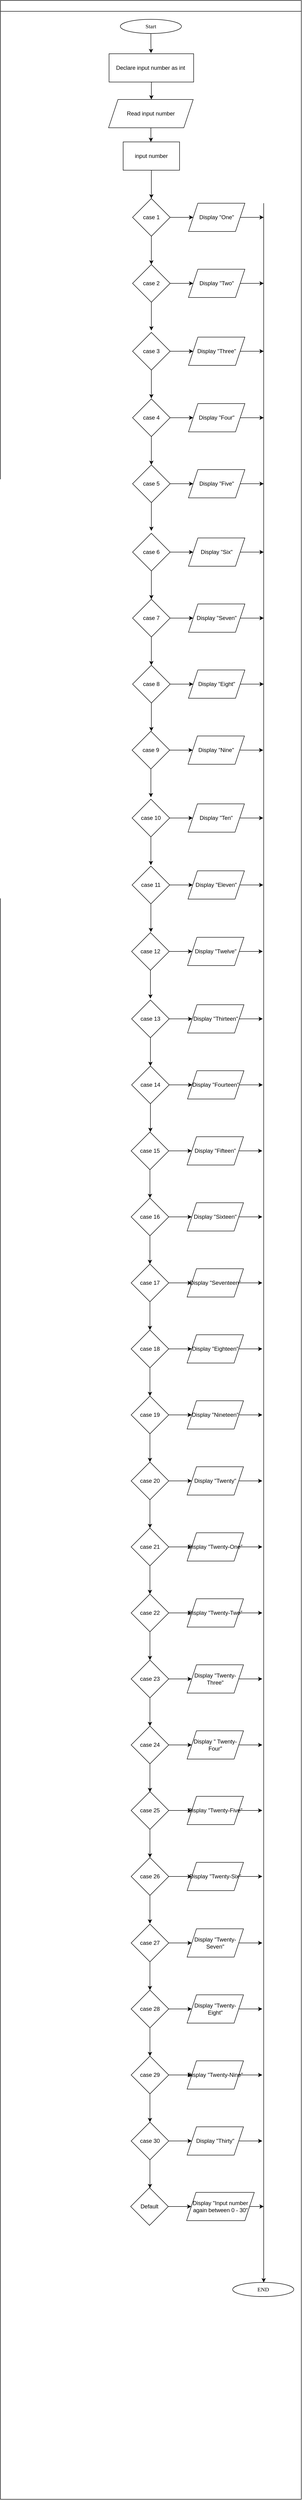 <mxfile version="25.0.1">
  <diagram id="C5RBs43oDa-KdzZeNtuy" name="Page-1">
    <mxGraphModel dx="1498" dy="367" grid="1" gridSize="10" guides="1" tooltips="1" connect="1" arrows="1" fold="1" page="1" pageScale="1" pageWidth="827" pageHeight="1169" math="0" shadow="0">
      <root>
        <mxCell id="WIyWlLk6GJQsqaUBKTNV-0" />
        <mxCell id="WIyWlLk6GJQsqaUBKTNV-1" parent="WIyWlLk6GJQsqaUBKTNV-0" />
        <mxCell id="mvioNwK95yMqdUQ73LqQ-36" value="" style="swimlane;fontFamily=Sarabun;fontSource=https%3A%2F%2Ffonts.googleapis.com%2Fcss%3Ffamily%3DSarabun;" parent="WIyWlLk6GJQsqaUBKTNV-1" vertex="1">
          <mxGeometry x="-740" y="60" width="640" height="5300" as="geometry" />
        </mxCell>
        <mxCell id="mvioNwK95yMqdUQ73LqQ-35" value="&lt;font data-font-src=&quot;https://fonts.googleapis.com/css?family=Sarabun&quot; face=&quot;Sarabun&quot;&gt;Start&lt;/font&gt;" style="ellipse;whiteSpace=wrap;html=1;" parent="mvioNwK95yMqdUQ73LqQ-36" vertex="1">
          <mxGeometry x="255" y="40" width="130" height="30" as="geometry" />
        </mxCell>
        <mxCell id="QNhVIbcrn-Icenjs99R--4" style="edgeStyle=orthogonalEdgeStyle;rounded=0;orthogonalLoop=1;jettySize=auto;html=1;entryX=0.473;entryY=0.019;entryDx=0;entryDy=0;entryPerimeter=0;" parent="mvioNwK95yMqdUQ73LqQ-36" source="mvioNwK95yMqdUQ73LqQ-35" edge="1">
          <mxGeometry relative="1" as="geometry">
            <mxPoint x="320.33" y="111.71" as="targetPoint" />
          </mxGeometry>
        </mxCell>
        <mxCell id="kYYREl6K7aGs1Ha_kW6N-2" style="edgeStyle=orthogonalEdgeStyle;rounded=0;orthogonalLoop=1;jettySize=auto;html=1;" edge="1" parent="mvioNwK95yMqdUQ73LqQ-36" source="kYYREl6K7aGs1Ha_kW6N-0">
          <mxGeometry relative="1" as="geometry">
            <mxPoint x="321" y="210" as="targetPoint" />
          </mxGeometry>
        </mxCell>
        <mxCell id="kYYREl6K7aGs1Ha_kW6N-0" value="Declare input number as int&amp;nbsp;" style="rounded=0;whiteSpace=wrap;html=1;" vertex="1" parent="mvioNwK95yMqdUQ73LqQ-36">
          <mxGeometry x="231" y="113" width="180" height="60" as="geometry" />
        </mxCell>
        <mxCell id="kYYREl6K7aGs1Ha_kW6N-6" style="edgeStyle=orthogonalEdgeStyle;rounded=0;orthogonalLoop=1;jettySize=auto;html=1;" edge="1" parent="mvioNwK95yMqdUQ73LqQ-36" source="kYYREl6K7aGs1Ha_kW6N-1">
          <mxGeometry relative="1" as="geometry">
            <mxPoint x="320" y="300" as="targetPoint" />
          </mxGeometry>
        </mxCell>
        <mxCell id="kYYREl6K7aGs1Ha_kW6N-1" value="Read input number" style="shape=parallelogram;perimeter=parallelogramPerimeter;whiteSpace=wrap;html=1;fixedSize=1;" vertex="1" parent="mvioNwK95yMqdUQ73LqQ-36">
          <mxGeometry x="230" y="210" width="180" height="60" as="geometry" />
        </mxCell>
        <mxCell id="kYYREl6K7aGs1Ha_kW6N-8" style="edgeStyle=orthogonalEdgeStyle;rounded=0;orthogonalLoop=1;jettySize=auto;html=1;" edge="1" parent="mvioNwK95yMqdUQ73LqQ-36" source="kYYREl6K7aGs1Ha_kW6N-3">
          <mxGeometry relative="1" as="geometry">
            <mxPoint x="321" y="560" as="targetPoint" />
          </mxGeometry>
        </mxCell>
        <mxCell id="kYYREl6K7aGs1Ha_kW6N-9" style="edgeStyle=orthogonalEdgeStyle;rounded=0;orthogonalLoop=1;jettySize=auto;html=1;" edge="1" parent="mvioNwK95yMqdUQ73LqQ-36" source="kYYREl6K7aGs1Ha_kW6N-3">
          <mxGeometry relative="1" as="geometry">
            <mxPoint x="410" y="460" as="targetPoint" />
          </mxGeometry>
        </mxCell>
        <mxCell id="kYYREl6K7aGs1Ha_kW6N-3" value="case 1" style="rhombus;whiteSpace=wrap;html=1;" vertex="1" parent="mvioNwK95yMqdUQ73LqQ-36">
          <mxGeometry x="281" y="420" width="80" height="80" as="geometry" />
        </mxCell>
        <mxCell id="kYYREl6K7aGs1Ha_kW6N-10" style="edgeStyle=orthogonalEdgeStyle;rounded=0;orthogonalLoop=1;jettySize=auto;html=1;" edge="1" parent="mvioNwK95yMqdUQ73LqQ-36" source="kYYREl6K7aGs1Ha_kW6N-4">
          <mxGeometry relative="1" as="geometry">
            <mxPoint x="560" y="460" as="targetPoint" />
          </mxGeometry>
        </mxCell>
        <mxCell id="kYYREl6K7aGs1Ha_kW6N-4" value="Display &quot;One&quot;" style="shape=parallelogram;perimeter=parallelogramPerimeter;whiteSpace=wrap;html=1;fixedSize=1;" vertex="1" parent="mvioNwK95yMqdUQ73LqQ-36">
          <mxGeometry x="400" y="430" width="120" height="60" as="geometry" />
        </mxCell>
        <mxCell id="kYYREl6K7aGs1Ha_kW6N-7" style="edgeStyle=orthogonalEdgeStyle;rounded=0;orthogonalLoop=1;jettySize=auto;html=1;" edge="1" parent="mvioNwK95yMqdUQ73LqQ-36" source="kYYREl6K7aGs1Ha_kW6N-5">
          <mxGeometry relative="1" as="geometry">
            <mxPoint x="321" y="420" as="targetPoint" />
          </mxGeometry>
        </mxCell>
        <mxCell id="kYYREl6K7aGs1Ha_kW6N-5" value="input number" style="rounded=0;whiteSpace=wrap;html=1;" vertex="1" parent="mvioNwK95yMqdUQ73LqQ-36">
          <mxGeometry x="261" y="300" width="120" height="60" as="geometry" />
        </mxCell>
        <mxCell id="kYYREl6K7aGs1Ha_kW6N-11" style="edgeStyle=orthogonalEdgeStyle;rounded=0;orthogonalLoop=1;jettySize=auto;html=1;" edge="1" parent="mvioNwK95yMqdUQ73LqQ-36" source="kYYREl6K7aGs1Ha_kW6N-13">
          <mxGeometry relative="1" as="geometry">
            <mxPoint x="321" y="700" as="targetPoint" />
          </mxGeometry>
        </mxCell>
        <mxCell id="kYYREl6K7aGs1Ha_kW6N-12" style="edgeStyle=orthogonalEdgeStyle;rounded=0;orthogonalLoop=1;jettySize=auto;html=1;" edge="1" parent="mvioNwK95yMqdUQ73LqQ-36" source="kYYREl6K7aGs1Ha_kW6N-13">
          <mxGeometry relative="1" as="geometry">
            <mxPoint x="410" y="600" as="targetPoint" />
          </mxGeometry>
        </mxCell>
        <mxCell id="kYYREl6K7aGs1Ha_kW6N-13" value="case 2" style="rhombus;whiteSpace=wrap;html=1;" vertex="1" parent="mvioNwK95yMqdUQ73LqQ-36">
          <mxGeometry x="281" y="560" width="80" height="80" as="geometry" />
        </mxCell>
        <mxCell id="kYYREl6K7aGs1Ha_kW6N-14" style="edgeStyle=orthogonalEdgeStyle;rounded=0;orthogonalLoop=1;jettySize=auto;html=1;" edge="1" parent="mvioNwK95yMqdUQ73LqQ-36" source="kYYREl6K7aGs1Ha_kW6N-15">
          <mxGeometry relative="1" as="geometry">
            <mxPoint x="560" y="600" as="targetPoint" />
          </mxGeometry>
        </mxCell>
        <mxCell id="kYYREl6K7aGs1Ha_kW6N-15" value="Display &quot;Two&quot;" style="shape=parallelogram;perimeter=parallelogramPerimeter;whiteSpace=wrap;html=1;fixedSize=1;" vertex="1" parent="mvioNwK95yMqdUQ73LqQ-36">
          <mxGeometry x="400" y="570" width="120" height="60" as="geometry" />
        </mxCell>
        <mxCell id="kYYREl6K7aGs1Ha_kW6N-16" style="edgeStyle=orthogonalEdgeStyle;rounded=0;orthogonalLoop=1;jettySize=auto;html=1;" edge="1" parent="mvioNwK95yMqdUQ73LqQ-36" source="kYYREl6K7aGs1Ha_kW6N-18">
          <mxGeometry relative="1" as="geometry">
            <mxPoint x="321" y="844" as="targetPoint" />
          </mxGeometry>
        </mxCell>
        <mxCell id="kYYREl6K7aGs1Ha_kW6N-17" style="edgeStyle=orthogonalEdgeStyle;rounded=0;orthogonalLoop=1;jettySize=auto;html=1;" edge="1" parent="mvioNwK95yMqdUQ73LqQ-36" source="kYYREl6K7aGs1Ha_kW6N-18">
          <mxGeometry relative="1" as="geometry">
            <mxPoint x="410" y="744" as="targetPoint" />
          </mxGeometry>
        </mxCell>
        <mxCell id="kYYREl6K7aGs1Ha_kW6N-18" value="case 3" style="rhombus;whiteSpace=wrap;html=1;" vertex="1" parent="mvioNwK95yMqdUQ73LqQ-36">
          <mxGeometry x="281" y="704" width="80" height="80" as="geometry" />
        </mxCell>
        <mxCell id="kYYREl6K7aGs1Ha_kW6N-19" style="edgeStyle=orthogonalEdgeStyle;rounded=0;orthogonalLoop=1;jettySize=auto;html=1;" edge="1" parent="mvioNwK95yMqdUQ73LqQ-36" source="kYYREl6K7aGs1Ha_kW6N-20">
          <mxGeometry relative="1" as="geometry">
            <mxPoint x="560" y="744" as="targetPoint" />
          </mxGeometry>
        </mxCell>
        <mxCell id="kYYREl6K7aGs1Ha_kW6N-20" value="Display &quot;Three&quot;" style="shape=parallelogram;perimeter=parallelogramPerimeter;whiteSpace=wrap;html=1;fixedSize=1;" vertex="1" parent="mvioNwK95yMqdUQ73LqQ-36">
          <mxGeometry x="400" y="714" width="120" height="60" as="geometry" />
        </mxCell>
        <mxCell id="kYYREl6K7aGs1Ha_kW6N-21" style="edgeStyle=orthogonalEdgeStyle;rounded=0;orthogonalLoop=1;jettySize=auto;html=1;" edge="1" parent="mvioNwK95yMqdUQ73LqQ-36" source="kYYREl6K7aGs1Ha_kW6N-23">
          <mxGeometry relative="1" as="geometry">
            <mxPoint x="321" y="985" as="targetPoint" />
          </mxGeometry>
        </mxCell>
        <mxCell id="kYYREl6K7aGs1Ha_kW6N-22" style="edgeStyle=orthogonalEdgeStyle;rounded=0;orthogonalLoop=1;jettySize=auto;html=1;" edge="1" parent="mvioNwK95yMqdUQ73LqQ-36" source="kYYREl6K7aGs1Ha_kW6N-23">
          <mxGeometry relative="1" as="geometry">
            <mxPoint x="410" y="885" as="targetPoint" />
          </mxGeometry>
        </mxCell>
        <mxCell id="kYYREl6K7aGs1Ha_kW6N-23" value="case 4" style="rhombus;whiteSpace=wrap;html=1;" vertex="1" parent="mvioNwK95yMqdUQ73LqQ-36">
          <mxGeometry x="281" y="845" width="80" height="80" as="geometry" />
        </mxCell>
        <mxCell id="kYYREl6K7aGs1Ha_kW6N-24" style="edgeStyle=orthogonalEdgeStyle;rounded=0;orthogonalLoop=1;jettySize=auto;html=1;" edge="1" parent="mvioNwK95yMqdUQ73LqQ-36" source="kYYREl6K7aGs1Ha_kW6N-25">
          <mxGeometry relative="1" as="geometry">
            <mxPoint x="560" y="885" as="targetPoint" />
          </mxGeometry>
        </mxCell>
        <mxCell id="kYYREl6K7aGs1Ha_kW6N-25" value="Display &quot;Four&quot;" style="shape=parallelogram;perimeter=parallelogramPerimeter;whiteSpace=wrap;html=1;fixedSize=1;" vertex="1" parent="mvioNwK95yMqdUQ73LqQ-36">
          <mxGeometry x="400" y="855" width="120" height="60" as="geometry" />
        </mxCell>
        <mxCell id="kYYREl6K7aGs1Ha_kW6N-26" style="edgeStyle=orthogonalEdgeStyle;rounded=0;orthogonalLoop=1;jettySize=auto;html=1;" edge="1" parent="mvioNwK95yMqdUQ73LqQ-36" source="kYYREl6K7aGs1Ha_kW6N-28">
          <mxGeometry relative="1" as="geometry">
            <mxPoint x="321" y="1125" as="targetPoint" />
          </mxGeometry>
        </mxCell>
        <mxCell id="kYYREl6K7aGs1Ha_kW6N-27" style="edgeStyle=orthogonalEdgeStyle;rounded=0;orthogonalLoop=1;jettySize=auto;html=1;" edge="1" parent="mvioNwK95yMqdUQ73LqQ-36" source="kYYREl6K7aGs1Ha_kW6N-28">
          <mxGeometry relative="1" as="geometry">
            <mxPoint x="410" y="1025" as="targetPoint" />
          </mxGeometry>
        </mxCell>
        <mxCell id="kYYREl6K7aGs1Ha_kW6N-28" value="case 5" style="rhombus;whiteSpace=wrap;html=1;" vertex="1" parent="mvioNwK95yMqdUQ73LqQ-36">
          <mxGeometry x="281" y="985" width="80" height="80" as="geometry" />
        </mxCell>
        <mxCell id="kYYREl6K7aGs1Ha_kW6N-29" style="edgeStyle=orthogonalEdgeStyle;rounded=0;orthogonalLoop=1;jettySize=auto;html=1;" edge="1" parent="mvioNwK95yMqdUQ73LqQ-36" source="kYYREl6K7aGs1Ha_kW6N-30">
          <mxGeometry relative="1" as="geometry">
            <mxPoint x="560" y="1025" as="targetPoint" />
          </mxGeometry>
        </mxCell>
        <mxCell id="kYYREl6K7aGs1Ha_kW6N-30" value="Display &quot;Five&quot;" style="shape=parallelogram;perimeter=parallelogramPerimeter;whiteSpace=wrap;html=1;fixedSize=1;" vertex="1" parent="mvioNwK95yMqdUQ73LqQ-36">
          <mxGeometry x="400" y="995" width="120" height="60" as="geometry" />
        </mxCell>
        <mxCell id="kYYREl6K7aGs1Ha_kW6N-31" style="edgeStyle=orthogonalEdgeStyle;rounded=0;orthogonalLoop=1;jettySize=auto;html=1;" edge="1" parent="mvioNwK95yMqdUQ73LqQ-36" source="kYYREl6K7aGs1Ha_kW6N-33">
          <mxGeometry relative="1" as="geometry">
            <mxPoint x="321" y="1270" as="targetPoint" />
          </mxGeometry>
        </mxCell>
        <mxCell id="kYYREl6K7aGs1Ha_kW6N-32" style="edgeStyle=orthogonalEdgeStyle;rounded=0;orthogonalLoop=1;jettySize=auto;html=1;" edge="1" parent="mvioNwK95yMqdUQ73LqQ-36" source="kYYREl6K7aGs1Ha_kW6N-33">
          <mxGeometry relative="1" as="geometry">
            <mxPoint x="410" y="1170" as="targetPoint" />
          </mxGeometry>
        </mxCell>
        <mxCell id="kYYREl6K7aGs1Ha_kW6N-33" value="case 6" style="rhombus;whiteSpace=wrap;html=1;" vertex="1" parent="mvioNwK95yMqdUQ73LqQ-36">
          <mxGeometry x="281" y="1130" width="80" height="80" as="geometry" />
        </mxCell>
        <mxCell id="kYYREl6K7aGs1Ha_kW6N-34" style="edgeStyle=orthogonalEdgeStyle;rounded=0;orthogonalLoop=1;jettySize=auto;html=1;" edge="1" parent="mvioNwK95yMqdUQ73LqQ-36" source="kYYREl6K7aGs1Ha_kW6N-35">
          <mxGeometry relative="1" as="geometry">
            <mxPoint x="560" y="1170" as="targetPoint" />
          </mxGeometry>
        </mxCell>
        <mxCell id="kYYREl6K7aGs1Ha_kW6N-35" value="Display &quot;Six&quot;" style="shape=parallelogram;perimeter=parallelogramPerimeter;whiteSpace=wrap;html=1;fixedSize=1;" vertex="1" parent="mvioNwK95yMqdUQ73LqQ-36">
          <mxGeometry x="400" y="1140" width="120" height="60" as="geometry" />
        </mxCell>
        <mxCell id="kYYREl6K7aGs1Ha_kW6N-36" style="edgeStyle=orthogonalEdgeStyle;rounded=0;orthogonalLoop=1;jettySize=auto;html=1;" edge="1" parent="mvioNwK95yMqdUQ73LqQ-36" source="kYYREl6K7aGs1Ha_kW6N-38">
          <mxGeometry relative="1" as="geometry">
            <mxPoint x="321" y="1410" as="targetPoint" />
          </mxGeometry>
        </mxCell>
        <mxCell id="kYYREl6K7aGs1Ha_kW6N-37" style="edgeStyle=orthogonalEdgeStyle;rounded=0;orthogonalLoop=1;jettySize=auto;html=1;" edge="1" parent="mvioNwK95yMqdUQ73LqQ-36" source="kYYREl6K7aGs1Ha_kW6N-38">
          <mxGeometry relative="1" as="geometry">
            <mxPoint x="410" y="1310" as="targetPoint" />
          </mxGeometry>
        </mxCell>
        <mxCell id="kYYREl6K7aGs1Ha_kW6N-38" value="case 7" style="rhombus;whiteSpace=wrap;html=1;" vertex="1" parent="mvioNwK95yMqdUQ73LqQ-36">
          <mxGeometry x="281" y="1270" width="80" height="80" as="geometry" />
        </mxCell>
        <mxCell id="kYYREl6K7aGs1Ha_kW6N-39" style="edgeStyle=orthogonalEdgeStyle;rounded=0;orthogonalLoop=1;jettySize=auto;html=1;" edge="1" parent="mvioNwK95yMqdUQ73LqQ-36" source="kYYREl6K7aGs1Ha_kW6N-40">
          <mxGeometry relative="1" as="geometry">
            <mxPoint x="560" y="1310" as="targetPoint" />
          </mxGeometry>
        </mxCell>
        <mxCell id="kYYREl6K7aGs1Ha_kW6N-40" value="Display &quot;Seven&quot;" style="shape=parallelogram;perimeter=parallelogramPerimeter;whiteSpace=wrap;html=1;fixedSize=1;" vertex="1" parent="mvioNwK95yMqdUQ73LqQ-36">
          <mxGeometry x="400" y="1280" width="120" height="60" as="geometry" />
        </mxCell>
        <mxCell id="kYYREl6K7aGs1Ha_kW6N-41" style="edgeStyle=orthogonalEdgeStyle;rounded=0;orthogonalLoop=1;jettySize=auto;html=1;" edge="1" parent="mvioNwK95yMqdUQ73LqQ-36" source="kYYREl6K7aGs1Ha_kW6N-43">
          <mxGeometry relative="1" as="geometry">
            <mxPoint x="321" y="1550" as="targetPoint" />
          </mxGeometry>
        </mxCell>
        <mxCell id="kYYREl6K7aGs1Ha_kW6N-42" style="edgeStyle=orthogonalEdgeStyle;rounded=0;orthogonalLoop=1;jettySize=auto;html=1;" edge="1" parent="mvioNwK95yMqdUQ73LqQ-36" source="kYYREl6K7aGs1Ha_kW6N-43">
          <mxGeometry relative="1" as="geometry">
            <mxPoint x="410" y="1450" as="targetPoint" />
          </mxGeometry>
        </mxCell>
        <mxCell id="kYYREl6K7aGs1Ha_kW6N-43" value="case 8" style="rhombus;whiteSpace=wrap;html=1;" vertex="1" parent="mvioNwK95yMqdUQ73LqQ-36">
          <mxGeometry x="281" y="1410" width="80" height="80" as="geometry" />
        </mxCell>
        <mxCell id="kYYREl6K7aGs1Ha_kW6N-44" style="edgeStyle=orthogonalEdgeStyle;rounded=0;orthogonalLoop=1;jettySize=auto;html=1;" edge="1" parent="mvioNwK95yMqdUQ73LqQ-36" source="kYYREl6K7aGs1Ha_kW6N-45">
          <mxGeometry relative="1" as="geometry">
            <mxPoint x="560" y="1450" as="targetPoint" />
          </mxGeometry>
        </mxCell>
        <mxCell id="kYYREl6K7aGs1Ha_kW6N-45" value="Display &quot;Eight&quot;" style="shape=parallelogram;perimeter=parallelogramPerimeter;whiteSpace=wrap;html=1;fixedSize=1;" vertex="1" parent="mvioNwK95yMqdUQ73LqQ-36">
          <mxGeometry x="400" y="1420" width="120" height="60" as="geometry" />
        </mxCell>
        <mxCell id="kYYREl6K7aGs1Ha_kW6N-46" style="edgeStyle=orthogonalEdgeStyle;rounded=0;orthogonalLoop=1;jettySize=auto;html=1;" edge="1" parent="mvioNwK95yMqdUQ73LqQ-36" source="kYYREl6K7aGs1Ha_kW6N-48">
          <mxGeometry relative="1" as="geometry">
            <mxPoint x="320" y="1690" as="targetPoint" />
          </mxGeometry>
        </mxCell>
        <mxCell id="kYYREl6K7aGs1Ha_kW6N-47" style="edgeStyle=orthogonalEdgeStyle;rounded=0;orthogonalLoop=1;jettySize=auto;html=1;" edge="1" parent="mvioNwK95yMqdUQ73LqQ-36" source="kYYREl6K7aGs1Ha_kW6N-48">
          <mxGeometry relative="1" as="geometry">
            <mxPoint x="409" y="1590" as="targetPoint" />
          </mxGeometry>
        </mxCell>
        <mxCell id="kYYREl6K7aGs1Ha_kW6N-48" value="case 9" style="rhombus;whiteSpace=wrap;html=1;" vertex="1" parent="mvioNwK95yMqdUQ73LqQ-36">
          <mxGeometry x="280" y="1550" width="80" height="80" as="geometry" />
        </mxCell>
        <mxCell id="kYYREl6K7aGs1Ha_kW6N-49" style="edgeStyle=orthogonalEdgeStyle;rounded=0;orthogonalLoop=1;jettySize=auto;html=1;" edge="1" parent="mvioNwK95yMqdUQ73LqQ-36" source="kYYREl6K7aGs1Ha_kW6N-50">
          <mxGeometry relative="1" as="geometry">
            <mxPoint x="559" y="1590" as="targetPoint" />
          </mxGeometry>
        </mxCell>
        <mxCell id="kYYREl6K7aGs1Ha_kW6N-50" value="Display &quot;Nine&quot;" style="shape=parallelogram;perimeter=parallelogramPerimeter;whiteSpace=wrap;html=1;fixedSize=1;" vertex="1" parent="mvioNwK95yMqdUQ73LqQ-36">
          <mxGeometry x="399" y="1560" width="120" height="60" as="geometry" />
        </mxCell>
        <mxCell id="kYYREl6K7aGs1Ha_kW6N-111" style="edgeStyle=orthogonalEdgeStyle;rounded=0;orthogonalLoop=1;jettySize=auto;html=1;" edge="1" parent="mvioNwK95yMqdUQ73LqQ-36" source="kYYREl6K7aGs1Ha_kW6N-113">
          <mxGeometry relative="1" as="geometry">
            <mxPoint x="320" y="1976" as="targetPoint" />
          </mxGeometry>
        </mxCell>
        <mxCell id="kYYREl6K7aGs1Ha_kW6N-112" style="edgeStyle=orthogonalEdgeStyle;rounded=0;orthogonalLoop=1;jettySize=auto;html=1;" edge="1" parent="mvioNwK95yMqdUQ73LqQ-36" source="kYYREl6K7aGs1Ha_kW6N-113">
          <mxGeometry relative="1" as="geometry">
            <mxPoint x="409" y="1876" as="targetPoint" />
          </mxGeometry>
        </mxCell>
        <mxCell id="kYYREl6K7aGs1Ha_kW6N-113" value="case 11" style="rhombus;whiteSpace=wrap;html=1;" vertex="1" parent="mvioNwK95yMqdUQ73LqQ-36">
          <mxGeometry x="280" y="1836" width="80" height="80" as="geometry" />
        </mxCell>
        <mxCell id="kYYREl6K7aGs1Ha_kW6N-114" style="edgeStyle=orthogonalEdgeStyle;rounded=0;orthogonalLoop=1;jettySize=auto;html=1;" edge="1" parent="mvioNwK95yMqdUQ73LqQ-36" source="kYYREl6K7aGs1Ha_kW6N-115">
          <mxGeometry relative="1" as="geometry">
            <mxPoint x="559" y="1876" as="targetPoint" />
          </mxGeometry>
        </mxCell>
        <mxCell id="kYYREl6K7aGs1Ha_kW6N-115" value="Display &quot;Eleven&quot;" style="shape=parallelogram;perimeter=parallelogramPerimeter;whiteSpace=wrap;html=1;fixedSize=1;" vertex="1" parent="mvioNwK95yMqdUQ73LqQ-36">
          <mxGeometry x="399" y="1846" width="120" height="60" as="geometry" />
        </mxCell>
        <mxCell id="kYYREl6K7aGs1Ha_kW6N-116" style="edgeStyle=orthogonalEdgeStyle;rounded=0;orthogonalLoop=1;jettySize=auto;html=1;" edge="1" parent="mvioNwK95yMqdUQ73LqQ-36" source="kYYREl6K7aGs1Ha_kW6N-118">
          <mxGeometry relative="1" as="geometry">
            <mxPoint x="319" y="2117" as="targetPoint" />
          </mxGeometry>
        </mxCell>
        <mxCell id="kYYREl6K7aGs1Ha_kW6N-117" style="edgeStyle=orthogonalEdgeStyle;rounded=0;orthogonalLoop=1;jettySize=auto;html=1;" edge="1" parent="mvioNwK95yMqdUQ73LqQ-36" source="kYYREl6K7aGs1Ha_kW6N-118">
          <mxGeometry relative="1" as="geometry">
            <mxPoint x="408" y="2017" as="targetPoint" />
          </mxGeometry>
        </mxCell>
        <mxCell id="kYYREl6K7aGs1Ha_kW6N-118" value="case 12" style="rhombus;whiteSpace=wrap;html=1;" vertex="1" parent="mvioNwK95yMqdUQ73LqQ-36">
          <mxGeometry x="279" y="1977" width="80" height="80" as="geometry" />
        </mxCell>
        <mxCell id="kYYREl6K7aGs1Ha_kW6N-119" style="edgeStyle=orthogonalEdgeStyle;rounded=0;orthogonalLoop=1;jettySize=auto;html=1;" edge="1" parent="mvioNwK95yMqdUQ73LqQ-36" source="kYYREl6K7aGs1Ha_kW6N-120">
          <mxGeometry relative="1" as="geometry">
            <mxPoint x="558" y="2017" as="targetPoint" />
          </mxGeometry>
        </mxCell>
        <mxCell id="kYYREl6K7aGs1Ha_kW6N-120" value="Display &quot;Twelve&quot;" style="shape=parallelogram;perimeter=parallelogramPerimeter;whiteSpace=wrap;html=1;fixedSize=1;" vertex="1" parent="mvioNwK95yMqdUQ73LqQ-36">
          <mxGeometry x="398" y="1987" width="120" height="60" as="geometry" />
        </mxCell>
        <mxCell id="kYYREl6K7aGs1Ha_kW6N-121" style="edgeStyle=orthogonalEdgeStyle;rounded=0;orthogonalLoop=1;jettySize=auto;html=1;" edge="1" parent="mvioNwK95yMqdUQ73LqQ-36" source="kYYREl6K7aGs1Ha_kW6N-123">
          <mxGeometry relative="1" as="geometry">
            <mxPoint x="319" y="2260" as="targetPoint" />
          </mxGeometry>
        </mxCell>
        <mxCell id="kYYREl6K7aGs1Ha_kW6N-122" style="edgeStyle=orthogonalEdgeStyle;rounded=0;orthogonalLoop=1;jettySize=auto;html=1;" edge="1" parent="mvioNwK95yMqdUQ73LqQ-36" source="kYYREl6K7aGs1Ha_kW6N-123">
          <mxGeometry relative="1" as="geometry">
            <mxPoint x="408" y="2160" as="targetPoint" />
          </mxGeometry>
        </mxCell>
        <mxCell id="kYYREl6K7aGs1Ha_kW6N-123" value="case 13" style="rhombus;whiteSpace=wrap;html=1;" vertex="1" parent="mvioNwK95yMqdUQ73LqQ-36">
          <mxGeometry x="279" y="2120" width="80" height="80" as="geometry" />
        </mxCell>
        <mxCell id="kYYREl6K7aGs1Ha_kW6N-124" style="edgeStyle=orthogonalEdgeStyle;rounded=0;orthogonalLoop=1;jettySize=auto;html=1;" edge="1" parent="mvioNwK95yMqdUQ73LqQ-36" source="kYYREl6K7aGs1Ha_kW6N-125">
          <mxGeometry relative="1" as="geometry">
            <mxPoint x="558" y="2160" as="targetPoint" />
          </mxGeometry>
        </mxCell>
        <mxCell id="kYYREl6K7aGs1Ha_kW6N-125" value="Display &quot;Thirteen&quot;" style="shape=parallelogram;perimeter=parallelogramPerimeter;whiteSpace=wrap;html=1;fixedSize=1;" vertex="1" parent="mvioNwK95yMqdUQ73LqQ-36">
          <mxGeometry x="398" y="2130" width="120" height="60" as="geometry" />
        </mxCell>
        <mxCell id="kYYREl6K7aGs1Ha_kW6N-131" style="edgeStyle=orthogonalEdgeStyle;rounded=0;orthogonalLoop=1;jettySize=auto;html=1;" edge="1" parent="mvioNwK95yMqdUQ73LqQ-36" source="kYYREl6K7aGs1Ha_kW6N-133">
          <mxGeometry relative="1" as="geometry">
            <mxPoint x="319" y="2400" as="targetPoint" />
          </mxGeometry>
        </mxCell>
        <mxCell id="kYYREl6K7aGs1Ha_kW6N-132" style="edgeStyle=orthogonalEdgeStyle;rounded=0;orthogonalLoop=1;jettySize=auto;html=1;" edge="1" parent="mvioNwK95yMqdUQ73LqQ-36" source="kYYREl6K7aGs1Ha_kW6N-133">
          <mxGeometry relative="1" as="geometry">
            <mxPoint x="408" y="2300" as="targetPoint" />
          </mxGeometry>
        </mxCell>
        <mxCell id="kYYREl6K7aGs1Ha_kW6N-133" value="case 14" style="rhombus;whiteSpace=wrap;html=1;" vertex="1" parent="mvioNwK95yMqdUQ73LqQ-36">
          <mxGeometry x="279" y="2260" width="80" height="80" as="geometry" />
        </mxCell>
        <mxCell id="kYYREl6K7aGs1Ha_kW6N-134" style="edgeStyle=orthogonalEdgeStyle;rounded=0;orthogonalLoop=1;jettySize=auto;html=1;" edge="1" parent="mvioNwK95yMqdUQ73LqQ-36" source="kYYREl6K7aGs1Ha_kW6N-135">
          <mxGeometry relative="1" as="geometry">
            <mxPoint x="558" y="2300" as="targetPoint" />
          </mxGeometry>
        </mxCell>
        <mxCell id="kYYREl6K7aGs1Ha_kW6N-135" value="Display &quot;Fourteen&quot;" style="shape=parallelogram;perimeter=parallelogramPerimeter;whiteSpace=wrap;html=1;fixedSize=1;" vertex="1" parent="mvioNwK95yMqdUQ73LqQ-36">
          <mxGeometry x="398" y="2270" width="120" height="60" as="geometry" />
        </mxCell>
        <mxCell id="kYYREl6K7aGs1Ha_kW6N-136" style="edgeStyle=orthogonalEdgeStyle;rounded=0;orthogonalLoop=1;jettySize=auto;html=1;" edge="1" parent="mvioNwK95yMqdUQ73LqQ-36" source="kYYREl6K7aGs1Ha_kW6N-138">
          <mxGeometry relative="1" as="geometry">
            <mxPoint x="318" y="2540" as="targetPoint" />
          </mxGeometry>
        </mxCell>
        <mxCell id="kYYREl6K7aGs1Ha_kW6N-137" style="edgeStyle=orthogonalEdgeStyle;rounded=0;orthogonalLoop=1;jettySize=auto;html=1;" edge="1" parent="mvioNwK95yMqdUQ73LqQ-36" source="kYYREl6K7aGs1Ha_kW6N-138">
          <mxGeometry relative="1" as="geometry">
            <mxPoint x="407" y="2440" as="targetPoint" />
          </mxGeometry>
        </mxCell>
        <mxCell id="kYYREl6K7aGs1Ha_kW6N-138" value="case 15" style="rhombus;whiteSpace=wrap;html=1;" vertex="1" parent="mvioNwK95yMqdUQ73LqQ-36">
          <mxGeometry x="278" y="2400" width="80" height="80" as="geometry" />
        </mxCell>
        <mxCell id="kYYREl6K7aGs1Ha_kW6N-139" style="edgeStyle=orthogonalEdgeStyle;rounded=0;orthogonalLoop=1;jettySize=auto;html=1;" edge="1" parent="mvioNwK95yMqdUQ73LqQ-36" source="kYYREl6K7aGs1Ha_kW6N-140">
          <mxGeometry relative="1" as="geometry">
            <mxPoint x="557" y="2440" as="targetPoint" />
          </mxGeometry>
        </mxCell>
        <mxCell id="kYYREl6K7aGs1Ha_kW6N-140" value="Display &quot;Fifteen&quot;" style="shape=parallelogram;perimeter=parallelogramPerimeter;whiteSpace=wrap;html=1;fixedSize=1;" vertex="1" parent="mvioNwK95yMqdUQ73LqQ-36">
          <mxGeometry x="397" y="2410" width="120" height="60" as="geometry" />
        </mxCell>
        <mxCell id="kYYREl6K7aGs1Ha_kW6N-141" style="edgeStyle=orthogonalEdgeStyle;rounded=0;orthogonalLoop=1;jettySize=auto;html=1;" edge="1" parent="mvioNwK95yMqdUQ73LqQ-36" source="kYYREl6K7aGs1Ha_kW6N-143">
          <mxGeometry relative="1" as="geometry">
            <mxPoint x="318" y="2680" as="targetPoint" />
          </mxGeometry>
        </mxCell>
        <mxCell id="kYYREl6K7aGs1Ha_kW6N-142" style="edgeStyle=orthogonalEdgeStyle;rounded=0;orthogonalLoop=1;jettySize=auto;html=1;" edge="1" parent="mvioNwK95yMqdUQ73LqQ-36" source="kYYREl6K7aGs1Ha_kW6N-143">
          <mxGeometry relative="1" as="geometry">
            <mxPoint x="407" y="2580" as="targetPoint" />
          </mxGeometry>
        </mxCell>
        <mxCell id="kYYREl6K7aGs1Ha_kW6N-143" value="case 16" style="rhombus;whiteSpace=wrap;html=1;" vertex="1" parent="mvioNwK95yMqdUQ73LqQ-36">
          <mxGeometry x="278" y="2540" width="80" height="80" as="geometry" />
        </mxCell>
        <mxCell id="kYYREl6K7aGs1Ha_kW6N-144" style="edgeStyle=orthogonalEdgeStyle;rounded=0;orthogonalLoop=1;jettySize=auto;html=1;" edge="1" parent="mvioNwK95yMqdUQ73LqQ-36" source="kYYREl6K7aGs1Ha_kW6N-145">
          <mxGeometry relative="1" as="geometry">
            <mxPoint x="557" y="2580" as="targetPoint" />
          </mxGeometry>
        </mxCell>
        <mxCell id="kYYREl6K7aGs1Ha_kW6N-145" value="Display &quot;Sixteen&quot;" style="shape=parallelogram;perimeter=parallelogramPerimeter;whiteSpace=wrap;html=1;fixedSize=1;" vertex="1" parent="mvioNwK95yMqdUQ73LqQ-36">
          <mxGeometry x="397" y="2550" width="120" height="60" as="geometry" />
        </mxCell>
        <mxCell id="kYYREl6K7aGs1Ha_kW6N-146" style="edgeStyle=orthogonalEdgeStyle;rounded=0;orthogonalLoop=1;jettySize=auto;html=1;" edge="1" parent="mvioNwK95yMqdUQ73LqQ-36" source="kYYREl6K7aGs1Ha_kW6N-148">
          <mxGeometry relative="1" as="geometry">
            <mxPoint x="318" y="2820" as="targetPoint" />
          </mxGeometry>
        </mxCell>
        <mxCell id="kYYREl6K7aGs1Ha_kW6N-147" style="edgeStyle=orthogonalEdgeStyle;rounded=0;orthogonalLoop=1;jettySize=auto;html=1;" edge="1" parent="mvioNwK95yMqdUQ73LqQ-36" source="kYYREl6K7aGs1Ha_kW6N-148">
          <mxGeometry relative="1" as="geometry">
            <mxPoint x="407" y="2720" as="targetPoint" />
          </mxGeometry>
        </mxCell>
        <mxCell id="kYYREl6K7aGs1Ha_kW6N-148" value="case 17" style="rhombus;whiteSpace=wrap;html=1;" vertex="1" parent="mvioNwK95yMqdUQ73LqQ-36">
          <mxGeometry x="278" y="2680" width="80" height="80" as="geometry" />
        </mxCell>
        <mxCell id="kYYREl6K7aGs1Ha_kW6N-149" style="edgeStyle=orthogonalEdgeStyle;rounded=0;orthogonalLoop=1;jettySize=auto;html=1;" edge="1" parent="mvioNwK95yMqdUQ73LqQ-36" source="kYYREl6K7aGs1Ha_kW6N-150">
          <mxGeometry relative="1" as="geometry">
            <mxPoint x="557" y="2720" as="targetPoint" />
          </mxGeometry>
        </mxCell>
        <mxCell id="kYYREl6K7aGs1Ha_kW6N-150" value="Display &quot;Seventeen&quot;" style="shape=parallelogram;perimeter=parallelogramPerimeter;whiteSpace=wrap;html=1;fixedSize=1;" vertex="1" parent="mvioNwK95yMqdUQ73LqQ-36">
          <mxGeometry x="397" y="2690" width="120" height="60" as="geometry" />
        </mxCell>
        <mxCell id="kYYREl6K7aGs1Ha_kW6N-151" style="edgeStyle=orthogonalEdgeStyle;rounded=0;orthogonalLoop=1;jettySize=auto;html=1;" edge="1" parent="mvioNwK95yMqdUQ73LqQ-36" source="kYYREl6K7aGs1Ha_kW6N-153">
          <mxGeometry relative="1" as="geometry">
            <mxPoint x="318" y="2960" as="targetPoint" />
          </mxGeometry>
        </mxCell>
        <mxCell id="kYYREl6K7aGs1Ha_kW6N-152" style="edgeStyle=orthogonalEdgeStyle;rounded=0;orthogonalLoop=1;jettySize=auto;html=1;" edge="1" parent="mvioNwK95yMqdUQ73LqQ-36" source="kYYREl6K7aGs1Ha_kW6N-153">
          <mxGeometry relative="1" as="geometry">
            <mxPoint x="407" y="2860" as="targetPoint" />
          </mxGeometry>
        </mxCell>
        <mxCell id="kYYREl6K7aGs1Ha_kW6N-153" value="case 18" style="rhombus;whiteSpace=wrap;html=1;" vertex="1" parent="mvioNwK95yMqdUQ73LqQ-36">
          <mxGeometry x="278" y="2820" width="80" height="80" as="geometry" />
        </mxCell>
        <mxCell id="kYYREl6K7aGs1Ha_kW6N-154" style="edgeStyle=orthogonalEdgeStyle;rounded=0;orthogonalLoop=1;jettySize=auto;html=1;" edge="1" parent="mvioNwK95yMqdUQ73LqQ-36" source="kYYREl6K7aGs1Ha_kW6N-155">
          <mxGeometry relative="1" as="geometry">
            <mxPoint x="557" y="2860" as="targetPoint" />
          </mxGeometry>
        </mxCell>
        <mxCell id="kYYREl6K7aGs1Ha_kW6N-155" value="Display &quot;Eighteen&quot;" style="shape=parallelogram;perimeter=parallelogramPerimeter;whiteSpace=wrap;html=1;fixedSize=1;" vertex="1" parent="mvioNwK95yMqdUQ73LqQ-36">
          <mxGeometry x="397" y="2830" width="120" height="60" as="geometry" />
        </mxCell>
        <mxCell id="kYYREl6K7aGs1Ha_kW6N-156" style="edgeStyle=orthogonalEdgeStyle;rounded=0;orthogonalLoop=1;jettySize=auto;html=1;" edge="1" parent="mvioNwK95yMqdUQ73LqQ-36" source="kYYREl6K7aGs1Ha_kW6N-158">
          <mxGeometry relative="1" as="geometry">
            <mxPoint x="318" y="3100" as="targetPoint" />
          </mxGeometry>
        </mxCell>
        <mxCell id="kYYREl6K7aGs1Ha_kW6N-157" style="edgeStyle=orthogonalEdgeStyle;rounded=0;orthogonalLoop=1;jettySize=auto;html=1;" edge="1" parent="mvioNwK95yMqdUQ73LqQ-36" source="kYYREl6K7aGs1Ha_kW6N-158">
          <mxGeometry relative="1" as="geometry">
            <mxPoint x="407" y="3000" as="targetPoint" />
          </mxGeometry>
        </mxCell>
        <mxCell id="kYYREl6K7aGs1Ha_kW6N-158" value="case 19" style="rhombus;whiteSpace=wrap;html=1;" vertex="1" parent="mvioNwK95yMqdUQ73LqQ-36">
          <mxGeometry x="278" y="2960" width="80" height="80" as="geometry" />
        </mxCell>
        <mxCell id="kYYREl6K7aGs1Ha_kW6N-159" style="edgeStyle=orthogonalEdgeStyle;rounded=0;orthogonalLoop=1;jettySize=auto;html=1;" edge="1" parent="mvioNwK95yMqdUQ73LqQ-36" source="kYYREl6K7aGs1Ha_kW6N-160">
          <mxGeometry relative="1" as="geometry">
            <mxPoint x="557" y="3000" as="targetPoint" />
          </mxGeometry>
        </mxCell>
        <mxCell id="kYYREl6K7aGs1Ha_kW6N-160" value="Display &quot;Nineteen&quot;" style="shape=parallelogram;perimeter=parallelogramPerimeter;whiteSpace=wrap;html=1;fixedSize=1;" vertex="1" parent="mvioNwK95yMqdUQ73LqQ-36">
          <mxGeometry x="397" y="2970" width="120" height="60" as="geometry" />
        </mxCell>
        <mxCell id="kYYREl6K7aGs1Ha_kW6N-228" value="" style="endArrow=classic;html=1;rounded=0;" edge="1" parent="mvioNwK95yMqdUQ73LqQ-36">
          <mxGeometry width="50" height="50" relative="1" as="geometry">
            <mxPoint x="560" y="430" as="sourcePoint" />
            <mxPoint x="560" y="4840" as="targetPoint" />
          </mxGeometry>
        </mxCell>
        <mxCell id="kYYREl6K7aGs1Ha_kW6N-231" value="&lt;font data-font-src=&quot;https://fonts.googleapis.com/css?family=Sarabun&quot; face=&quot;Sarabun&quot;&gt;END&lt;/font&gt;" style="ellipse;whiteSpace=wrap;html=1;" vertex="1" parent="mvioNwK95yMqdUQ73LqQ-36">
          <mxGeometry x="494" y="4840" width="130" height="30" as="geometry" />
        </mxCell>
        <mxCell id="kYYREl6K7aGs1Ha_kW6N-51" style="edgeStyle=orthogonalEdgeStyle;rounded=0;orthogonalLoop=1;jettySize=auto;html=1;" edge="1" parent="WIyWlLk6GJQsqaUBKTNV-1" source="kYYREl6K7aGs1Ha_kW6N-53">
          <mxGeometry relative="1" as="geometry">
            <mxPoint x="-420" y="1894" as="targetPoint" />
          </mxGeometry>
        </mxCell>
        <mxCell id="kYYREl6K7aGs1Ha_kW6N-52" style="edgeStyle=orthogonalEdgeStyle;rounded=0;orthogonalLoop=1;jettySize=auto;html=1;" edge="1" parent="WIyWlLk6GJQsqaUBKTNV-1" source="kYYREl6K7aGs1Ha_kW6N-53">
          <mxGeometry relative="1" as="geometry">
            <mxPoint x="-331" y="1794" as="targetPoint" />
          </mxGeometry>
        </mxCell>
        <mxCell id="kYYREl6K7aGs1Ha_kW6N-53" value="case 10" style="rhombus;whiteSpace=wrap;html=1;" vertex="1" parent="WIyWlLk6GJQsqaUBKTNV-1">
          <mxGeometry x="-460" y="1754" width="80" height="80" as="geometry" />
        </mxCell>
        <mxCell id="kYYREl6K7aGs1Ha_kW6N-54" style="edgeStyle=orthogonalEdgeStyle;rounded=0;orthogonalLoop=1;jettySize=auto;html=1;" edge="1" parent="WIyWlLk6GJQsqaUBKTNV-1" source="kYYREl6K7aGs1Ha_kW6N-55">
          <mxGeometry relative="1" as="geometry">
            <mxPoint x="-181" y="1794" as="targetPoint" />
          </mxGeometry>
        </mxCell>
        <mxCell id="kYYREl6K7aGs1Ha_kW6N-55" value="Display &quot;Ten&quot;" style="shape=parallelogram;perimeter=parallelogramPerimeter;whiteSpace=wrap;html=1;fixedSize=1;" vertex="1" parent="WIyWlLk6GJQsqaUBKTNV-1">
          <mxGeometry x="-341" y="1764" width="120" height="60" as="geometry" />
        </mxCell>
        <mxCell id="kYYREl6K7aGs1Ha_kW6N-161" style="edgeStyle=orthogonalEdgeStyle;rounded=0;orthogonalLoop=1;jettySize=auto;html=1;" edge="1" parent="WIyWlLk6GJQsqaUBKTNV-1" source="kYYREl6K7aGs1Ha_kW6N-163">
          <mxGeometry relative="1" as="geometry">
            <mxPoint x="-422" y="3300" as="targetPoint" />
          </mxGeometry>
        </mxCell>
        <mxCell id="kYYREl6K7aGs1Ha_kW6N-162" style="edgeStyle=orthogonalEdgeStyle;rounded=0;orthogonalLoop=1;jettySize=auto;html=1;" edge="1" parent="WIyWlLk6GJQsqaUBKTNV-1" source="kYYREl6K7aGs1Ha_kW6N-163">
          <mxGeometry relative="1" as="geometry">
            <mxPoint x="-333" y="3200" as="targetPoint" />
          </mxGeometry>
        </mxCell>
        <mxCell id="kYYREl6K7aGs1Ha_kW6N-163" value="case 20" style="rhombus;whiteSpace=wrap;html=1;" vertex="1" parent="WIyWlLk6GJQsqaUBKTNV-1">
          <mxGeometry x="-462" y="3160" width="80" height="80" as="geometry" />
        </mxCell>
        <mxCell id="kYYREl6K7aGs1Ha_kW6N-164" style="edgeStyle=orthogonalEdgeStyle;rounded=0;orthogonalLoop=1;jettySize=auto;html=1;" edge="1" parent="WIyWlLk6GJQsqaUBKTNV-1" source="kYYREl6K7aGs1Ha_kW6N-165">
          <mxGeometry relative="1" as="geometry">
            <mxPoint x="-183" y="3200" as="targetPoint" />
          </mxGeometry>
        </mxCell>
        <mxCell id="kYYREl6K7aGs1Ha_kW6N-165" value="Display &quot;Twenty&quot;" style="shape=parallelogram;perimeter=parallelogramPerimeter;whiteSpace=wrap;html=1;fixedSize=1;" vertex="1" parent="WIyWlLk6GJQsqaUBKTNV-1">
          <mxGeometry x="-343" y="3170" width="120" height="60" as="geometry" />
        </mxCell>
        <mxCell id="kYYREl6K7aGs1Ha_kW6N-166" style="edgeStyle=orthogonalEdgeStyle;rounded=0;orthogonalLoop=1;jettySize=auto;html=1;" edge="1" parent="WIyWlLk6GJQsqaUBKTNV-1" source="kYYREl6K7aGs1Ha_kW6N-168">
          <mxGeometry relative="1" as="geometry">
            <mxPoint x="-422" y="3440" as="targetPoint" />
          </mxGeometry>
        </mxCell>
        <mxCell id="kYYREl6K7aGs1Ha_kW6N-167" style="edgeStyle=orthogonalEdgeStyle;rounded=0;orthogonalLoop=1;jettySize=auto;html=1;" edge="1" parent="WIyWlLk6GJQsqaUBKTNV-1" source="kYYREl6K7aGs1Ha_kW6N-168">
          <mxGeometry relative="1" as="geometry">
            <mxPoint x="-333" y="3340" as="targetPoint" />
          </mxGeometry>
        </mxCell>
        <mxCell id="kYYREl6K7aGs1Ha_kW6N-168" value="case 21" style="rhombus;whiteSpace=wrap;html=1;" vertex="1" parent="WIyWlLk6GJQsqaUBKTNV-1">
          <mxGeometry x="-462" y="3300" width="80" height="80" as="geometry" />
        </mxCell>
        <mxCell id="kYYREl6K7aGs1Ha_kW6N-169" style="edgeStyle=orthogonalEdgeStyle;rounded=0;orthogonalLoop=1;jettySize=auto;html=1;" edge="1" parent="WIyWlLk6GJQsqaUBKTNV-1" source="kYYREl6K7aGs1Ha_kW6N-170">
          <mxGeometry relative="1" as="geometry">
            <mxPoint x="-183" y="3340" as="targetPoint" />
          </mxGeometry>
        </mxCell>
        <mxCell id="kYYREl6K7aGs1Ha_kW6N-170" value="Display &quot;Twenty-One&quot;" style="shape=parallelogram;perimeter=parallelogramPerimeter;whiteSpace=wrap;html=1;fixedSize=1;" vertex="1" parent="WIyWlLk6GJQsqaUBKTNV-1">
          <mxGeometry x="-343" y="3310" width="120" height="60" as="geometry" />
        </mxCell>
        <mxCell id="kYYREl6K7aGs1Ha_kW6N-171" style="edgeStyle=orthogonalEdgeStyle;rounded=0;orthogonalLoop=1;jettySize=auto;html=1;" edge="1" parent="WIyWlLk6GJQsqaUBKTNV-1" source="kYYREl6K7aGs1Ha_kW6N-173">
          <mxGeometry relative="1" as="geometry">
            <mxPoint x="-422" y="3580" as="targetPoint" />
          </mxGeometry>
        </mxCell>
        <mxCell id="kYYREl6K7aGs1Ha_kW6N-172" style="edgeStyle=orthogonalEdgeStyle;rounded=0;orthogonalLoop=1;jettySize=auto;html=1;" edge="1" parent="WIyWlLk6GJQsqaUBKTNV-1" source="kYYREl6K7aGs1Ha_kW6N-173">
          <mxGeometry relative="1" as="geometry">
            <mxPoint x="-333" y="3480" as="targetPoint" />
          </mxGeometry>
        </mxCell>
        <mxCell id="kYYREl6K7aGs1Ha_kW6N-173" value="case 22" style="rhombus;whiteSpace=wrap;html=1;" vertex="1" parent="WIyWlLk6GJQsqaUBKTNV-1">
          <mxGeometry x="-462" y="3440" width="80" height="80" as="geometry" />
        </mxCell>
        <mxCell id="kYYREl6K7aGs1Ha_kW6N-174" style="edgeStyle=orthogonalEdgeStyle;rounded=0;orthogonalLoop=1;jettySize=auto;html=1;" edge="1" parent="WIyWlLk6GJQsqaUBKTNV-1" source="kYYREl6K7aGs1Ha_kW6N-175">
          <mxGeometry relative="1" as="geometry">
            <mxPoint x="-183" y="3480" as="targetPoint" />
          </mxGeometry>
        </mxCell>
        <mxCell id="kYYREl6K7aGs1Ha_kW6N-175" value="Display &quot;Twenty-Two&quot;" style="shape=parallelogram;perimeter=parallelogramPerimeter;whiteSpace=wrap;html=1;fixedSize=1;" vertex="1" parent="WIyWlLk6GJQsqaUBKTNV-1">
          <mxGeometry x="-343" y="3450" width="120" height="60" as="geometry" />
        </mxCell>
        <mxCell id="kYYREl6K7aGs1Ha_kW6N-181" style="edgeStyle=orthogonalEdgeStyle;rounded=0;orthogonalLoop=1;jettySize=auto;html=1;" edge="1" parent="WIyWlLk6GJQsqaUBKTNV-1" source="kYYREl6K7aGs1Ha_kW6N-183">
          <mxGeometry relative="1" as="geometry">
            <mxPoint x="-422" y="3720" as="targetPoint" />
          </mxGeometry>
        </mxCell>
        <mxCell id="kYYREl6K7aGs1Ha_kW6N-182" style="edgeStyle=orthogonalEdgeStyle;rounded=0;orthogonalLoop=1;jettySize=auto;html=1;" edge="1" parent="WIyWlLk6GJQsqaUBKTNV-1" source="kYYREl6K7aGs1Ha_kW6N-183">
          <mxGeometry relative="1" as="geometry">
            <mxPoint x="-333" y="3620" as="targetPoint" />
          </mxGeometry>
        </mxCell>
        <mxCell id="kYYREl6K7aGs1Ha_kW6N-183" value="case 23" style="rhombus;whiteSpace=wrap;html=1;" vertex="1" parent="WIyWlLk6GJQsqaUBKTNV-1">
          <mxGeometry x="-462" y="3580" width="80" height="80" as="geometry" />
        </mxCell>
        <mxCell id="kYYREl6K7aGs1Ha_kW6N-184" style="edgeStyle=orthogonalEdgeStyle;rounded=0;orthogonalLoop=1;jettySize=auto;html=1;" edge="1" parent="WIyWlLk6GJQsqaUBKTNV-1" source="kYYREl6K7aGs1Ha_kW6N-185">
          <mxGeometry relative="1" as="geometry">
            <mxPoint x="-183" y="3620" as="targetPoint" />
          </mxGeometry>
        </mxCell>
        <mxCell id="kYYREl6K7aGs1Ha_kW6N-185" value="Display &quot;Twenty-Three&quot;" style="shape=parallelogram;perimeter=parallelogramPerimeter;whiteSpace=wrap;html=1;fixedSize=1;" vertex="1" parent="WIyWlLk6GJQsqaUBKTNV-1">
          <mxGeometry x="-343" y="3590" width="120" height="60" as="geometry" />
        </mxCell>
        <mxCell id="kYYREl6K7aGs1Ha_kW6N-186" style="edgeStyle=orthogonalEdgeStyle;rounded=0;orthogonalLoop=1;jettySize=auto;html=1;" edge="1" parent="WIyWlLk6GJQsqaUBKTNV-1" source="kYYREl6K7aGs1Ha_kW6N-188">
          <mxGeometry relative="1" as="geometry">
            <mxPoint x="-422" y="3860" as="targetPoint" />
          </mxGeometry>
        </mxCell>
        <mxCell id="kYYREl6K7aGs1Ha_kW6N-187" style="edgeStyle=orthogonalEdgeStyle;rounded=0;orthogonalLoop=1;jettySize=auto;html=1;" edge="1" parent="WIyWlLk6GJQsqaUBKTNV-1" source="kYYREl6K7aGs1Ha_kW6N-188">
          <mxGeometry relative="1" as="geometry">
            <mxPoint x="-333" y="3760" as="targetPoint" />
          </mxGeometry>
        </mxCell>
        <mxCell id="kYYREl6K7aGs1Ha_kW6N-188" value="case 24" style="rhombus;whiteSpace=wrap;html=1;" vertex="1" parent="WIyWlLk6GJQsqaUBKTNV-1">
          <mxGeometry x="-462" y="3720" width="80" height="80" as="geometry" />
        </mxCell>
        <mxCell id="kYYREl6K7aGs1Ha_kW6N-189" style="edgeStyle=orthogonalEdgeStyle;rounded=0;orthogonalLoop=1;jettySize=auto;html=1;" edge="1" parent="WIyWlLk6GJQsqaUBKTNV-1" source="kYYREl6K7aGs1Ha_kW6N-190">
          <mxGeometry relative="1" as="geometry">
            <mxPoint x="-183" y="3760" as="targetPoint" />
          </mxGeometry>
        </mxCell>
        <mxCell id="kYYREl6K7aGs1Ha_kW6N-190" value="Display &quot; Twenty-Four&quot;" style="shape=parallelogram;perimeter=parallelogramPerimeter;whiteSpace=wrap;html=1;fixedSize=1;" vertex="1" parent="WIyWlLk6GJQsqaUBKTNV-1">
          <mxGeometry x="-343" y="3730" width="120" height="60" as="geometry" />
        </mxCell>
        <mxCell id="kYYREl6K7aGs1Ha_kW6N-191" style="edgeStyle=orthogonalEdgeStyle;rounded=0;orthogonalLoop=1;jettySize=auto;html=1;" edge="1" parent="WIyWlLk6GJQsqaUBKTNV-1" source="kYYREl6K7aGs1Ha_kW6N-193">
          <mxGeometry relative="1" as="geometry">
            <mxPoint x="-422" y="3999" as="targetPoint" />
          </mxGeometry>
        </mxCell>
        <mxCell id="kYYREl6K7aGs1Ha_kW6N-192" style="edgeStyle=orthogonalEdgeStyle;rounded=0;orthogonalLoop=1;jettySize=auto;html=1;" edge="1" parent="WIyWlLk6GJQsqaUBKTNV-1" source="kYYREl6K7aGs1Ha_kW6N-193">
          <mxGeometry relative="1" as="geometry">
            <mxPoint x="-333" y="3899" as="targetPoint" />
          </mxGeometry>
        </mxCell>
        <mxCell id="kYYREl6K7aGs1Ha_kW6N-193" value="case 25" style="rhombus;whiteSpace=wrap;html=1;" vertex="1" parent="WIyWlLk6GJQsqaUBKTNV-1">
          <mxGeometry x="-462" y="3859" width="80" height="80" as="geometry" />
        </mxCell>
        <mxCell id="kYYREl6K7aGs1Ha_kW6N-194" style="edgeStyle=orthogonalEdgeStyle;rounded=0;orthogonalLoop=1;jettySize=auto;html=1;" edge="1" parent="WIyWlLk6GJQsqaUBKTNV-1" source="kYYREl6K7aGs1Ha_kW6N-195">
          <mxGeometry relative="1" as="geometry">
            <mxPoint x="-183" y="3899" as="targetPoint" />
          </mxGeometry>
        </mxCell>
        <mxCell id="kYYREl6K7aGs1Ha_kW6N-195" value="Display &quot;Twenty-Five&quot;" style="shape=parallelogram;perimeter=parallelogramPerimeter;whiteSpace=wrap;html=1;fixedSize=1;" vertex="1" parent="WIyWlLk6GJQsqaUBKTNV-1">
          <mxGeometry x="-343" y="3869" width="120" height="60" as="geometry" />
        </mxCell>
        <mxCell id="kYYREl6K7aGs1Ha_kW6N-196" style="edgeStyle=orthogonalEdgeStyle;rounded=0;orthogonalLoop=1;jettySize=auto;html=1;" edge="1" parent="WIyWlLk6GJQsqaUBKTNV-1" source="kYYREl6K7aGs1Ha_kW6N-198">
          <mxGeometry relative="1" as="geometry">
            <mxPoint x="-422" y="4139" as="targetPoint" />
          </mxGeometry>
        </mxCell>
        <mxCell id="kYYREl6K7aGs1Ha_kW6N-197" style="edgeStyle=orthogonalEdgeStyle;rounded=0;orthogonalLoop=1;jettySize=auto;html=1;" edge="1" parent="WIyWlLk6GJQsqaUBKTNV-1" source="kYYREl6K7aGs1Ha_kW6N-198">
          <mxGeometry relative="1" as="geometry">
            <mxPoint x="-333" y="4039" as="targetPoint" />
          </mxGeometry>
        </mxCell>
        <mxCell id="kYYREl6K7aGs1Ha_kW6N-198" value="case 26" style="rhombus;whiteSpace=wrap;html=1;" vertex="1" parent="WIyWlLk6GJQsqaUBKTNV-1">
          <mxGeometry x="-462" y="3999" width="80" height="80" as="geometry" />
        </mxCell>
        <mxCell id="kYYREl6K7aGs1Ha_kW6N-199" style="edgeStyle=orthogonalEdgeStyle;rounded=0;orthogonalLoop=1;jettySize=auto;html=1;" edge="1" parent="WIyWlLk6GJQsqaUBKTNV-1" source="kYYREl6K7aGs1Ha_kW6N-200">
          <mxGeometry relative="1" as="geometry">
            <mxPoint x="-183" y="4039" as="targetPoint" />
          </mxGeometry>
        </mxCell>
        <mxCell id="kYYREl6K7aGs1Ha_kW6N-200" value="Display &quot;Twenty-Six&quot;" style="shape=parallelogram;perimeter=parallelogramPerimeter;whiteSpace=wrap;html=1;fixedSize=1;" vertex="1" parent="WIyWlLk6GJQsqaUBKTNV-1">
          <mxGeometry x="-343" y="4009" width="120" height="60" as="geometry" />
        </mxCell>
        <mxCell id="kYYREl6K7aGs1Ha_kW6N-201" style="edgeStyle=orthogonalEdgeStyle;rounded=0;orthogonalLoop=1;jettySize=auto;html=1;" edge="1" parent="WIyWlLk6GJQsqaUBKTNV-1" source="kYYREl6K7aGs1Ha_kW6N-203">
          <mxGeometry relative="1" as="geometry">
            <mxPoint x="-422" y="4280" as="targetPoint" />
          </mxGeometry>
        </mxCell>
        <mxCell id="kYYREl6K7aGs1Ha_kW6N-202" style="edgeStyle=orthogonalEdgeStyle;rounded=0;orthogonalLoop=1;jettySize=auto;html=1;" edge="1" parent="WIyWlLk6GJQsqaUBKTNV-1" source="kYYREl6K7aGs1Ha_kW6N-203">
          <mxGeometry relative="1" as="geometry">
            <mxPoint x="-333" y="4180" as="targetPoint" />
          </mxGeometry>
        </mxCell>
        <mxCell id="kYYREl6K7aGs1Ha_kW6N-203" value="case 27" style="rhombus;whiteSpace=wrap;html=1;" vertex="1" parent="WIyWlLk6GJQsqaUBKTNV-1">
          <mxGeometry x="-462" y="4140" width="80" height="80" as="geometry" />
        </mxCell>
        <mxCell id="kYYREl6K7aGs1Ha_kW6N-204" style="edgeStyle=orthogonalEdgeStyle;rounded=0;orthogonalLoop=1;jettySize=auto;html=1;" edge="1" parent="WIyWlLk6GJQsqaUBKTNV-1" source="kYYREl6K7aGs1Ha_kW6N-205">
          <mxGeometry relative="1" as="geometry">
            <mxPoint x="-183" y="4180" as="targetPoint" />
          </mxGeometry>
        </mxCell>
        <mxCell id="kYYREl6K7aGs1Ha_kW6N-205" value="Display &quot;Twenty-Seven&quot;" style="shape=parallelogram;perimeter=parallelogramPerimeter;whiteSpace=wrap;html=1;fixedSize=1;" vertex="1" parent="WIyWlLk6GJQsqaUBKTNV-1">
          <mxGeometry x="-343" y="4150" width="120" height="60" as="geometry" />
        </mxCell>
        <mxCell id="kYYREl6K7aGs1Ha_kW6N-206" style="edgeStyle=orthogonalEdgeStyle;rounded=0;orthogonalLoop=1;jettySize=auto;html=1;" edge="1" parent="WIyWlLk6GJQsqaUBKTNV-1" source="kYYREl6K7aGs1Ha_kW6N-208">
          <mxGeometry relative="1" as="geometry">
            <mxPoint x="-422" y="4420" as="targetPoint" />
          </mxGeometry>
        </mxCell>
        <mxCell id="kYYREl6K7aGs1Ha_kW6N-207" style="edgeStyle=orthogonalEdgeStyle;rounded=0;orthogonalLoop=1;jettySize=auto;html=1;" edge="1" parent="WIyWlLk6GJQsqaUBKTNV-1" source="kYYREl6K7aGs1Ha_kW6N-208">
          <mxGeometry relative="1" as="geometry">
            <mxPoint x="-333" y="4320" as="targetPoint" />
          </mxGeometry>
        </mxCell>
        <mxCell id="kYYREl6K7aGs1Ha_kW6N-208" value="case 28" style="rhombus;whiteSpace=wrap;html=1;" vertex="1" parent="WIyWlLk6GJQsqaUBKTNV-1">
          <mxGeometry x="-462" y="4280" width="80" height="80" as="geometry" />
        </mxCell>
        <mxCell id="kYYREl6K7aGs1Ha_kW6N-209" style="edgeStyle=orthogonalEdgeStyle;rounded=0;orthogonalLoop=1;jettySize=auto;html=1;" edge="1" parent="WIyWlLk6GJQsqaUBKTNV-1" source="kYYREl6K7aGs1Ha_kW6N-210">
          <mxGeometry relative="1" as="geometry">
            <mxPoint x="-183" y="4320" as="targetPoint" />
          </mxGeometry>
        </mxCell>
        <mxCell id="kYYREl6K7aGs1Ha_kW6N-210" value="Display &quot;Twenty-Eight&quot;" style="shape=parallelogram;perimeter=parallelogramPerimeter;whiteSpace=wrap;html=1;fixedSize=1;" vertex="1" parent="WIyWlLk6GJQsqaUBKTNV-1">
          <mxGeometry x="-343" y="4290" width="120" height="60" as="geometry" />
        </mxCell>
        <mxCell id="kYYREl6K7aGs1Ha_kW6N-211" style="edgeStyle=orthogonalEdgeStyle;rounded=0;orthogonalLoop=1;jettySize=auto;html=1;" edge="1" parent="WIyWlLk6GJQsqaUBKTNV-1" source="kYYREl6K7aGs1Ha_kW6N-213">
          <mxGeometry relative="1" as="geometry">
            <mxPoint x="-422" y="4560" as="targetPoint" />
          </mxGeometry>
        </mxCell>
        <mxCell id="kYYREl6K7aGs1Ha_kW6N-212" style="edgeStyle=orthogonalEdgeStyle;rounded=0;orthogonalLoop=1;jettySize=auto;html=1;" edge="1" parent="WIyWlLk6GJQsqaUBKTNV-1" source="kYYREl6K7aGs1Ha_kW6N-213">
          <mxGeometry relative="1" as="geometry">
            <mxPoint x="-333" y="4460" as="targetPoint" />
          </mxGeometry>
        </mxCell>
        <mxCell id="kYYREl6K7aGs1Ha_kW6N-213" value="case 29" style="rhombus;whiteSpace=wrap;html=1;" vertex="1" parent="WIyWlLk6GJQsqaUBKTNV-1">
          <mxGeometry x="-462" y="4420" width="80" height="80" as="geometry" />
        </mxCell>
        <mxCell id="kYYREl6K7aGs1Ha_kW6N-214" style="edgeStyle=orthogonalEdgeStyle;rounded=0;orthogonalLoop=1;jettySize=auto;html=1;" edge="1" parent="WIyWlLk6GJQsqaUBKTNV-1" source="kYYREl6K7aGs1Ha_kW6N-215">
          <mxGeometry relative="1" as="geometry">
            <mxPoint x="-183" y="4460" as="targetPoint" />
          </mxGeometry>
        </mxCell>
        <mxCell id="kYYREl6K7aGs1Ha_kW6N-215" value="Display &quot;Twenty-Nine&quot;" style="shape=parallelogram;perimeter=parallelogramPerimeter;whiteSpace=wrap;html=1;fixedSize=1;" vertex="1" parent="WIyWlLk6GJQsqaUBKTNV-1">
          <mxGeometry x="-343" y="4430" width="120" height="60" as="geometry" />
        </mxCell>
        <mxCell id="kYYREl6K7aGs1Ha_kW6N-216" style="edgeStyle=orthogonalEdgeStyle;rounded=0;orthogonalLoop=1;jettySize=auto;html=1;" edge="1" parent="WIyWlLk6GJQsqaUBKTNV-1" source="kYYREl6K7aGs1Ha_kW6N-218">
          <mxGeometry relative="1" as="geometry">
            <mxPoint x="-422" y="4700" as="targetPoint" />
          </mxGeometry>
        </mxCell>
        <mxCell id="kYYREl6K7aGs1Ha_kW6N-217" style="edgeStyle=orthogonalEdgeStyle;rounded=0;orthogonalLoop=1;jettySize=auto;html=1;" edge="1" parent="WIyWlLk6GJQsqaUBKTNV-1" source="kYYREl6K7aGs1Ha_kW6N-218">
          <mxGeometry relative="1" as="geometry">
            <mxPoint x="-333" y="4600" as="targetPoint" />
          </mxGeometry>
        </mxCell>
        <mxCell id="kYYREl6K7aGs1Ha_kW6N-218" value="case 30" style="rhombus;whiteSpace=wrap;html=1;" vertex="1" parent="WIyWlLk6GJQsqaUBKTNV-1">
          <mxGeometry x="-462" y="4560" width="80" height="80" as="geometry" />
        </mxCell>
        <mxCell id="kYYREl6K7aGs1Ha_kW6N-219" style="edgeStyle=orthogonalEdgeStyle;rounded=0;orthogonalLoop=1;jettySize=auto;html=1;" edge="1" parent="WIyWlLk6GJQsqaUBKTNV-1" source="kYYREl6K7aGs1Ha_kW6N-220">
          <mxGeometry relative="1" as="geometry">
            <mxPoint x="-183" y="4600" as="targetPoint" />
          </mxGeometry>
        </mxCell>
        <mxCell id="kYYREl6K7aGs1Ha_kW6N-220" value="Display &quot;Thirty&quot;" style="shape=parallelogram;perimeter=parallelogramPerimeter;whiteSpace=wrap;html=1;fixedSize=1;" vertex="1" parent="WIyWlLk6GJQsqaUBKTNV-1">
          <mxGeometry x="-343" y="4570" width="120" height="60" as="geometry" />
        </mxCell>
        <mxCell id="kYYREl6K7aGs1Ha_kW6N-222" style="edgeStyle=orthogonalEdgeStyle;rounded=0;orthogonalLoop=1;jettySize=auto;html=1;" edge="1" parent="WIyWlLk6GJQsqaUBKTNV-1" source="kYYREl6K7aGs1Ha_kW6N-223">
          <mxGeometry relative="1" as="geometry">
            <mxPoint x="-334" y="4739" as="targetPoint" />
          </mxGeometry>
        </mxCell>
        <mxCell id="kYYREl6K7aGs1Ha_kW6N-223" value="Default" style="rhombus;whiteSpace=wrap;html=1;" vertex="1" parent="WIyWlLk6GJQsqaUBKTNV-1">
          <mxGeometry x="-463" y="4699" width="80" height="80" as="geometry" />
        </mxCell>
        <mxCell id="kYYREl6K7aGs1Ha_kW6N-230" style="edgeStyle=orthogonalEdgeStyle;rounded=0;orthogonalLoop=1;jettySize=auto;html=1;" edge="1" parent="WIyWlLk6GJQsqaUBKTNV-1" source="kYYREl6K7aGs1Ha_kW6N-225">
          <mxGeometry relative="1" as="geometry">
            <mxPoint x="-180" y="4739" as="targetPoint" />
          </mxGeometry>
        </mxCell>
        <mxCell id="kYYREl6K7aGs1Ha_kW6N-225" value="Display &quot;Input number again between 0 - 30&quot;" style="shape=parallelogram;perimeter=parallelogramPerimeter;whiteSpace=wrap;html=1;fixedSize=1;" vertex="1" parent="WIyWlLk6GJQsqaUBKTNV-1">
          <mxGeometry x="-344" y="4709" width="144" height="60" as="geometry" />
        </mxCell>
      </root>
    </mxGraphModel>
  </diagram>
</mxfile>
